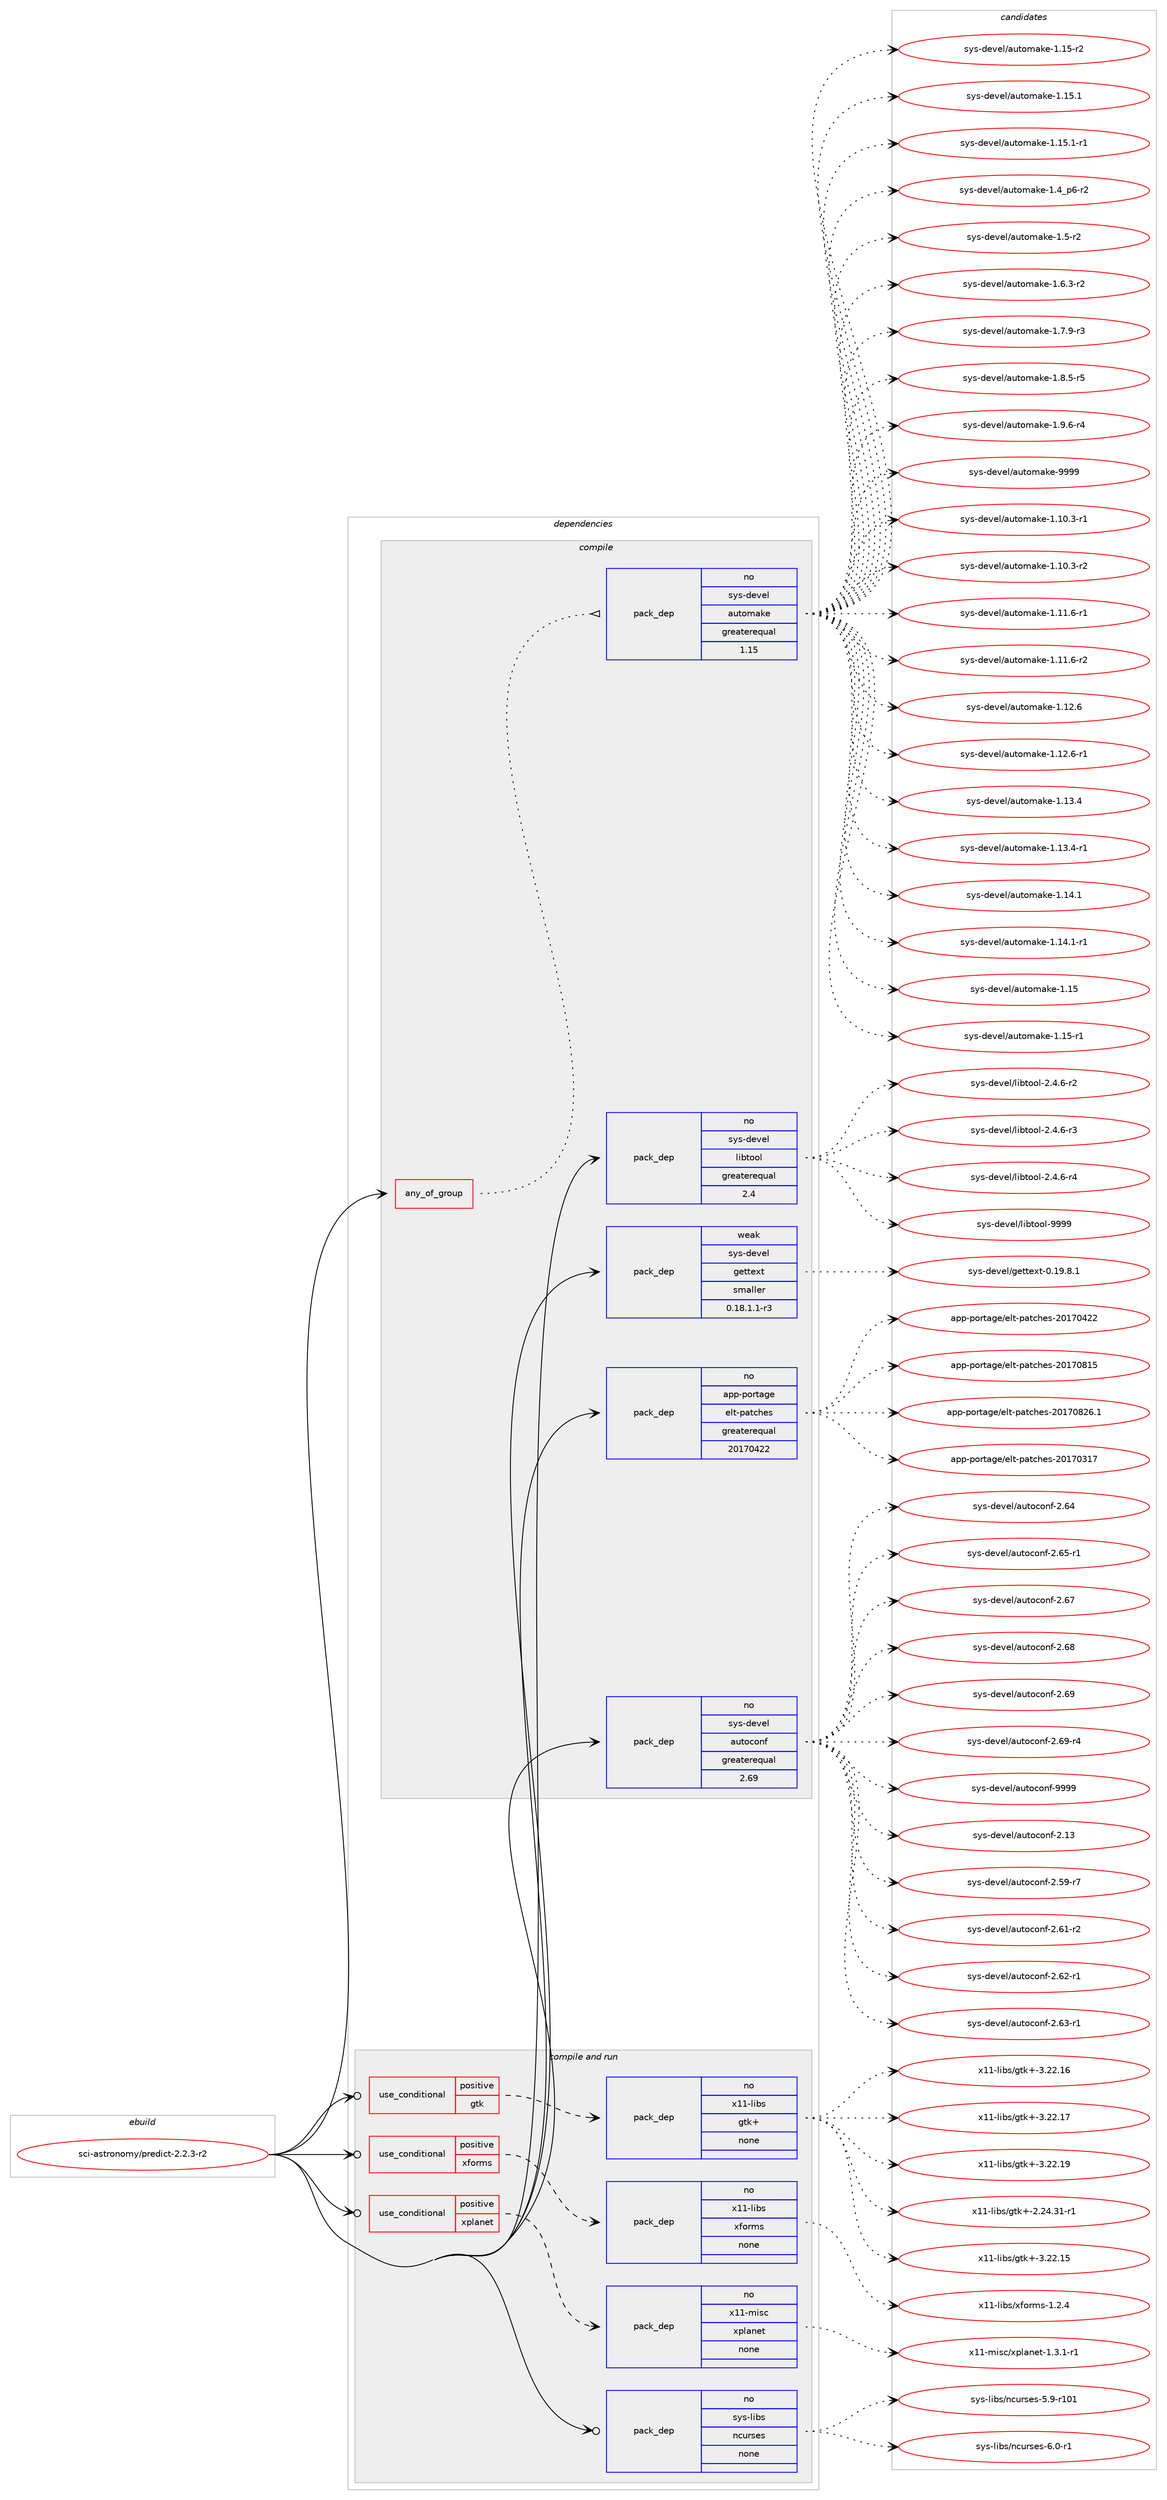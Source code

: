 digraph prolog {

# *************
# Graph options
# *************

newrank=true;
concentrate=true;
compound=true;
graph [rankdir=LR,fontname=Helvetica,fontsize=10,ranksep=1.5];#, ranksep=2.5, nodesep=0.2];
edge  [arrowhead=vee];
node  [fontname=Helvetica,fontsize=10];

# **********
# The ebuild
# **********

subgraph cluster_leftcol {
color=gray;
rank=same;
label=<<i>ebuild</i>>;
id [label="sci-astronomy/predict-2.2.3-r2", color=red, width=4, href="../sci-astronomy/predict-2.2.3-r2.svg"];
}

# ****************
# The dependencies
# ****************

subgraph cluster_midcol {
color=gray;
label=<<i>dependencies</i>>;
subgraph cluster_compile {
fillcolor="#eeeeee";
style=filled;
label=<<i>compile</i>>;
subgraph any7424 {
dependency443753 [label=<<TABLE BORDER="0" CELLBORDER="1" CELLSPACING="0" CELLPADDING="4"><TR><TD CELLPADDING="10">any_of_group</TD></TR></TABLE>>, shape=none, color=red];subgraph pack326931 {
dependency443754 [label=<<TABLE BORDER="0" CELLBORDER="1" CELLSPACING="0" CELLPADDING="4" WIDTH="220"><TR><TD ROWSPAN="6" CELLPADDING="30">pack_dep</TD></TR><TR><TD WIDTH="110">no</TD></TR><TR><TD>sys-devel</TD></TR><TR><TD>automake</TD></TR><TR><TD>greaterequal</TD></TR><TR><TD>1.15</TD></TR></TABLE>>, shape=none, color=blue];
}
dependency443753:e -> dependency443754:w [weight=20,style="dotted",arrowhead="oinv"];
}
id:e -> dependency443753:w [weight=20,style="solid",arrowhead="vee"];
subgraph pack326932 {
dependency443755 [label=<<TABLE BORDER="0" CELLBORDER="1" CELLSPACING="0" CELLPADDING="4" WIDTH="220"><TR><TD ROWSPAN="6" CELLPADDING="30">pack_dep</TD></TR><TR><TD WIDTH="110">no</TD></TR><TR><TD>app-portage</TD></TR><TR><TD>elt-patches</TD></TR><TR><TD>greaterequal</TD></TR><TR><TD>20170422</TD></TR></TABLE>>, shape=none, color=blue];
}
id:e -> dependency443755:w [weight=20,style="solid",arrowhead="vee"];
subgraph pack326933 {
dependency443756 [label=<<TABLE BORDER="0" CELLBORDER="1" CELLSPACING="0" CELLPADDING="4" WIDTH="220"><TR><TD ROWSPAN="6" CELLPADDING="30">pack_dep</TD></TR><TR><TD WIDTH="110">no</TD></TR><TR><TD>sys-devel</TD></TR><TR><TD>autoconf</TD></TR><TR><TD>greaterequal</TD></TR><TR><TD>2.69</TD></TR></TABLE>>, shape=none, color=blue];
}
id:e -> dependency443756:w [weight=20,style="solid",arrowhead="vee"];
subgraph pack326934 {
dependency443757 [label=<<TABLE BORDER="0" CELLBORDER="1" CELLSPACING="0" CELLPADDING="4" WIDTH="220"><TR><TD ROWSPAN="6" CELLPADDING="30">pack_dep</TD></TR><TR><TD WIDTH="110">no</TD></TR><TR><TD>sys-devel</TD></TR><TR><TD>libtool</TD></TR><TR><TD>greaterequal</TD></TR><TR><TD>2.4</TD></TR></TABLE>>, shape=none, color=blue];
}
id:e -> dependency443757:w [weight=20,style="solid",arrowhead="vee"];
subgraph pack326935 {
dependency443758 [label=<<TABLE BORDER="0" CELLBORDER="1" CELLSPACING="0" CELLPADDING="4" WIDTH="220"><TR><TD ROWSPAN="6" CELLPADDING="30">pack_dep</TD></TR><TR><TD WIDTH="110">weak</TD></TR><TR><TD>sys-devel</TD></TR><TR><TD>gettext</TD></TR><TR><TD>smaller</TD></TR><TR><TD>0.18.1.1-r3</TD></TR></TABLE>>, shape=none, color=blue];
}
id:e -> dependency443758:w [weight=20,style="solid",arrowhead="vee"];
}
subgraph cluster_compileandrun {
fillcolor="#eeeeee";
style=filled;
label=<<i>compile and run</i>>;
subgraph cond109159 {
dependency443759 [label=<<TABLE BORDER="0" CELLBORDER="1" CELLSPACING="0" CELLPADDING="4"><TR><TD ROWSPAN="3" CELLPADDING="10">use_conditional</TD></TR><TR><TD>positive</TD></TR><TR><TD>gtk</TD></TR></TABLE>>, shape=none, color=red];
subgraph pack326936 {
dependency443760 [label=<<TABLE BORDER="0" CELLBORDER="1" CELLSPACING="0" CELLPADDING="4" WIDTH="220"><TR><TD ROWSPAN="6" CELLPADDING="30">pack_dep</TD></TR><TR><TD WIDTH="110">no</TD></TR><TR><TD>x11-libs</TD></TR><TR><TD>gtk+</TD></TR><TR><TD>none</TD></TR><TR><TD></TD></TR></TABLE>>, shape=none, color=blue];
}
dependency443759:e -> dependency443760:w [weight=20,style="dashed",arrowhead="vee"];
}
id:e -> dependency443759:w [weight=20,style="solid",arrowhead="odotvee"];
subgraph cond109160 {
dependency443761 [label=<<TABLE BORDER="0" CELLBORDER="1" CELLSPACING="0" CELLPADDING="4"><TR><TD ROWSPAN="3" CELLPADDING="10">use_conditional</TD></TR><TR><TD>positive</TD></TR><TR><TD>xforms</TD></TR></TABLE>>, shape=none, color=red];
subgraph pack326937 {
dependency443762 [label=<<TABLE BORDER="0" CELLBORDER="1" CELLSPACING="0" CELLPADDING="4" WIDTH="220"><TR><TD ROWSPAN="6" CELLPADDING="30">pack_dep</TD></TR><TR><TD WIDTH="110">no</TD></TR><TR><TD>x11-libs</TD></TR><TR><TD>xforms</TD></TR><TR><TD>none</TD></TR><TR><TD></TD></TR></TABLE>>, shape=none, color=blue];
}
dependency443761:e -> dependency443762:w [weight=20,style="dashed",arrowhead="vee"];
}
id:e -> dependency443761:w [weight=20,style="solid",arrowhead="odotvee"];
subgraph cond109161 {
dependency443763 [label=<<TABLE BORDER="0" CELLBORDER="1" CELLSPACING="0" CELLPADDING="4"><TR><TD ROWSPAN="3" CELLPADDING="10">use_conditional</TD></TR><TR><TD>positive</TD></TR><TR><TD>xplanet</TD></TR></TABLE>>, shape=none, color=red];
subgraph pack326938 {
dependency443764 [label=<<TABLE BORDER="0" CELLBORDER="1" CELLSPACING="0" CELLPADDING="4" WIDTH="220"><TR><TD ROWSPAN="6" CELLPADDING="30">pack_dep</TD></TR><TR><TD WIDTH="110">no</TD></TR><TR><TD>x11-misc</TD></TR><TR><TD>xplanet</TD></TR><TR><TD>none</TD></TR><TR><TD></TD></TR></TABLE>>, shape=none, color=blue];
}
dependency443763:e -> dependency443764:w [weight=20,style="dashed",arrowhead="vee"];
}
id:e -> dependency443763:w [weight=20,style="solid",arrowhead="odotvee"];
subgraph pack326939 {
dependency443765 [label=<<TABLE BORDER="0" CELLBORDER="1" CELLSPACING="0" CELLPADDING="4" WIDTH="220"><TR><TD ROWSPAN="6" CELLPADDING="30">pack_dep</TD></TR><TR><TD WIDTH="110">no</TD></TR><TR><TD>sys-libs</TD></TR><TR><TD>ncurses</TD></TR><TR><TD>none</TD></TR><TR><TD></TD></TR></TABLE>>, shape=none, color=blue];
}
id:e -> dependency443765:w [weight=20,style="solid",arrowhead="odotvee"];
}
subgraph cluster_run {
fillcolor="#eeeeee";
style=filled;
label=<<i>run</i>>;
}
}

# **************
# The candidates
# **************

subgraph cluster_choices {
rank=same;
color=gray;
label=<<i>candidates</i>>;

subgraph choice326931 {
color=black;
nodesep=1;
choice11512111545100101118101108479711711611110997107101454946494846514511449 [label="sys-devel/automake-1.10.3-r1", color=red, width=4,href="../sys-devel/automake-1.10.3-r1.svg"];
choice11512111545100101118101108479711711611110997107101454946494846514511450 [label="sys-devel/automake-1.10.3-r2", color=red, width=4,href="../sys-devel/automake-1.10.3-r2.svg"];
choice11512111545100101118101108479711711611110997107101454946494946544511449 [label="sys-devel/automake-1.11.6-r1", color=red, width=4,href="../sys-devel/automake-1.11.6-r1.svg"];
choice11512111545100101118101108479711711611110997107101454946494946544511450 [label="sys-devel/automake-1.11.6-r2", color=red, width=4,href="../sys-devel/automake-1.11.6-r2.svg"];
choice1151211154510010111810110847971171161111099710710145494649504654 [label="sys-devel/automake-1.12.6", color=red, width=4,href="../sys-devel/automake-1.12.6.svg"];
choice11512111545100101118101108479711711611110997107101454946495046544511449 [label="sys-devel/automake-1.12.6-r1", color=red, width=4,href="../sys-devel/automake-1.12.6-r1.svg"];
choice1151211154510010111810110847971171161111099710710145494649514652 [label="sys-devel/automake-1.13.4", color=red, width=4,href="../sys-devel/automake-1.13.4.svg"];
choice11512111545100101118101108479711711611110997107101454946495146524511449 [label="sys-devel/automake-1.13.4-r1", color=red, width=4,href="../sys-devel/automake-1.13.4-r1.svg"];
choice1151211154510010111810110847971171161111099710710145494649524649 [label="sys-devel/automake-1.14.1", color=red, width=4,href="../sys-devel/automake-1.14.1.svg"];
choice11512111545100101118101108479711711611110997107101454946495246494511449 [label="sys-devel/automake-1.14.1-r1", color=red, width=4,href="../sys-devel/automake-1.14.1-r1.svg"];
choice115121115451001011181011084797117116111109971071014549464953 [label="sys-devel/automake-1.15", color=red, width=4,href="../sys-devel/automake-1.15.svg"];
choice1151211154510010111810110847971171161111099710710145494649534511449 [label="sys-devel/automake-1.15-r1", color=red, width=4,href="../sys-devel/automake-1.15-r1.svg"];
choice1151211154510010111810110847971171161111099710710145494649534511450 [label="sys-devel/automake-1.15-r2", color=red, width=4,href="../sys-devel/automake-1.15-r2.svg"];
choice1151211154510010111810110847971171161111099710710145494649534649 [label="sys-devel/automake-1.15.1", color=red, width=4,href="../sys-devel/automake-1.15.1.svg"];
choice11512111545100101118101108479711711611110997107101454946495346494511449 [label="sys-devel/automake-1.15.1-r1", color=red, width=4,href="../sys-devel/automake-1.15.1-r1.svg"];
choice115121115451001011181011084797117116111109971071014549465295112544511450 [label="sys-devel/automake-1.4_p6-r2", color=red, width=4,href="../sys-devel/automake-1.4_p6-r2.svg"];
choice11512111545100101118101108479711711611110997107101454946534511450 [label="sys-devel/automake-1.5-r2", color=red, width=4,href="../sys-devel/automake-1.5-r2.svg"];
choice115121115451001011181011084797117116111109971071014549465446514511450 [label="sys-devel/automake-1.6.3-r2", color=red, width=4,href="../sys-devel/automake-1.6.3-r2.svg"];
choice115121115451001011181011084797117116111109971071014549465546574511451 [label="sys-devel/automake-1.7.9-r3", color=red, width=4,href="../sys-devel/automake-1.7.9-r3.svg"];
choice115121115451001011181011084797117116111109971071014549465646534511453 [label="sys-devel/automake-1.8.5-r5", color=red, width=4,href="../sys-devel/automake-1.8.5-r5.svg"];
choice115121115451001011181011084797117116111109971071014549465746544511452 [label="sys-devel/automake-1.9.6-r4", color=red, width=4,href="../sys-devel/automake-1.9.6-r4.svg"];
choice115121115451001011181011084797117116111109971071014557575757 [label="sys-devel/automake-9999", color=red, width=4,href="../sys-devel/automake-9999.svg"];
dependency443754:e -> choice11512111545100101118101108479711711611110997107101454946494846514511449:w [style=dotted,weight="100"];
dependency443754:e -> choice11512111545100101118101108479711711611110997107101454946494846514511450:w [style=dotted,weight="100"];
dependency443754:e -> choice11512111545100101118101108479711711611110997107101454946494946544511449:w [style=dotted,weight="100"];
dependency443754:e -> choice11512111545100101118101108479711711611110997107101454946494946544511450:w [style=dotted,weight="100"];
dependency443754:e -> choice1151211154510010111810110847971171161111099710710145494649504654:w [style=dotted,weight="100"];
dependency443754:e -> choice11512111545100101118101108479711711611110997107101454946495046544511449:w [style=dotted,weight="100"];
dependency443754:e -> choice1151211154510010111810110847971171161111099710710145494649514652:w [style=dotted,weight="100"];
dependency443754:e -> choice11512111545100101118101108479711711611110997107101454946495146524511449:w [style=dotted,weight="100"];
dependency443754:e -> choice1151211154510010111810110847971171161111099710710145494649524649:w [style=dotted,weight="100"];
dependency443754:e -> choice11512111545100101118101108479711711611110997107101454946495246494511449:w [style=dotted,weight="100"];
dependency443754:e -> choice115121115451001011181011084797117116111109971071014549464953:w [style=dotted,weight="100"];
dependency443754:e -> choice1151211154510010111810110847971171161111099710710145494649534511449:w [style=dotted,weight="100"];
dependency443754:e -> choice1151211154510010111810110847971171161111099710710145494649534511450:w [style=dotted,weight="100"];
dependency443754:e -> choice1151211154510010111810110847971171161111099710710145494649534649:w [style=dotted,weight="100"];
dependency443754:e -> choice11512111545100101118101108479711711611110997107101454946495346494511449:w [style=dotted,weight="100"];
dependency443754:e -> choice115121115451001011181011084797117116111109971071014549465295112544511450:w [style=dotted,weight="100"];
dependency443754:e -> choice11512111545100101118101108479711711611110997107101454946534511450:w [style=dotted,weight="100"];
dependency443754:e -> choice115121115451001011181011084797117116111109971071014549465446514511450:w [style=dotted,weight="100"];
dependency443754:e -> choice115121115451001011181011084797117116111109971071014549465546574511451:w [style=dotted,weight="100"];
dependency443754:e -> choice115121115451001011181011084797117116111109971071014549465646534511453:w [style=dotted,weight="100"];
dependency443754:e -> choice115121115451001011181011084797117116111109971071014549465746544511452:w [style=dotted,weight="100"];
dependency443754:e -> choice115121115451001011181011084797117116111109971071014557575757:w [style=dotted,weight="100"];
}
subgraph choice326932 {
color=black;
nodesep=1;
choice97112112451121111141169710310147101108116451129711699104101115455048495548514955 [label="app-portage/elt-patches-20170317", color=red, width=4,href="../app-portage/elt-patches-20170317.svg"];
choice97112112451121111141169710310147101108116451129711699104101115455048495548525050 [label="app-portage/elt-patches-20170422", color=red, width=4,href="../app-portage/elt-patches-20170422.svg"];
choice97112112451121111141169710310147101108116451129711699104101115455048495548564953 [label="app-portage/elt-patches-20170815", color=red, width=4,href="../app-portage/elt-patches-20170815.svg"];
choice971121124511211111411697103101471011081164511297116991041011154550484955485650544649 [label="app-portage/elt-patches-20170826.1", color=red, width=4,href="../app-portage/elt-patches-20170826.1.svg"];
dependency443755:e -> choice97112112451121111141169710310147101108116451129711699104101115455048495548514955:w [style=dotted,weight="100"];
dependency443755:e -> choice97112112451121111141169710310147101108116451129711699104101115455048495548525050:w [style=dotted,weight="100"];
dependency443755:e -> choice97112112451121111141169710310147101108116451129711699104101115455048495548564953:w [style=dotted,weight="100"];
dependency443755:e -> choice971121124511211111411697103101471011081164511297116991041011154550484955485650544649:w [style=dotted,weight="100"];
}
subgraph choice326933 {
color=black;
nodesep=1;
choice115121115451001011181011084797117116111991111101024550464951 [label="sys-devel/autoconf-2.13", color=red, width=4,href="../sys-devel/autoconf-2.13.svg"];
choice1151211154510010111810110847971171161119911111010245504653574511455 [label="sys-devel/autoconf-2.59-r7", color=red, width=4,href="../sys-devel/autoconf-2.59-r7.svg"];
choice1151211154510010111810110847971171161119911111010245504654494511450 [label="sys-devel/autoconf-2.61-r2", color=red, width=4,href="../sys-devel/autoconf-2.61-r2.svg"];
choice1151211154510010111810110847971171161119911111010245504654504511449 [label="sys-devel/autoconf-2.62-r1", color=red, width=4,href="../sys-devel/autoconf-2.62-r1.svg"];
choice1151211154510010111810110847971171161119911111010245504654514511449 [label="sys-devel/autoconf-2.63-r1", color=red, width=4,href="../sys-devel/autoconf-2.63-r1.svg"];
choice115121115451001011181011084797117116111991111101024550465452 [label="sys-devel/autoconf-2.64", color=red, width=4,href="../sys-devel/autoconf-2.64.svg"];
choice1151211154510010111810110847971171161119911111010245504654534511449 [label="sys-devel/autoconf-2.65-r1", color=red, width=4,href="../sys-devel/autoconf-2.65-r1.svg"];
choice115121115451001011181011084797117116111991111101024550465455 [label="sys-devel/autoconf-2.67", color=red, width=4,href="../sys-devel/autoconf-2.67.svg"];
choice115121115451001011181011084797117116111991111101024550465456 [label="sys-devel/autoconf-2.68", color=red, width=4,href="../sys-devel/autoconf-2.68.svg"];
choice115121115451001011181011084797117116111991111101024550465457 [label="sys-devel/autoconf-2.69", color=red, width=4,href="../sys-devel/autoconf-2.69.svg"];
choice1151211154510010111810110847971171161119911111010245504654574511452 [label="sys-devel/autoconf-2.69-r4", color=red, width=4,href="../sys-devel/autoconf-2.69-r4.svg"];
choice115121115451001011181011084797117116111991111101024557575757 [label="sys-devel/autoconf-9999", color=red, width=4,href="../sys-devel/autoconf-9999.svg"];
dependency443756:e -> choice115121115451001011181011084797117116111991111101024550464951:w [style=dotted,weight="100"];
dependency443756:e -> choice1151211154510010111810110847971171161119911111010245504653574511455:w [style=dotted,weight="100"];
dependency443756:e -> choice1151211154510010111810110847971171161119911111010245504654494511450:w [style=dotted,weight="100"];
dependency443756:e -> choice1151211154510010111810110847971171161119911111010245504654504511449:w [style=dotted,weight="100"];
dependency443756:e -> choice1151211154510010111810110847971171161119911111010245504654514511449:w [style=dotted,weight="100"];
dependency443756:e -> choice115121115451001011181011084797117116111991111101024550465452:w [style=dotted,weight="100"];
dependency443756:e -> choice1151211154510010111810110847971171161119911111010245504654534511449:w [style=dotted,weight="100"];
dependency443756:e -> choice115121115451001011181011084797117116111991111101024550465455:w [style=dotted,weight="100"];
dependency443756:e -> choice115121115451001011181011084797117116111991111101024550465456:w [style=dotted,weight="100"];
dependency443756:e -> choice115121115451001011181011084797117116111991111101024550465457:w [style=dotted,weight="100"];
dependency443756:e -> choice1151211154510010111810110847971171161119911111010245504654574511452:w [style=dotted,weight="100"];
dependency443756:e -> choice115121115451001011181011084797117116111991111101024557575757:w [style=dotted,weight="100"];
}
subgraph choice326934 {
color=black;
nodesep=1;
choice1151211154510010111810110847108105981161111111084550465246544511450 [label="sys-devel/libtool-2.4.6-r2", color=red, width=4,href="../sys-devel/libtool-2.4.6-r2.svg"];
choice1151211154510010111810110847108105981161111111084550465246544511451 [label="sys-devel/libtool-2.4.6-r3", color=red, width=4,href="../sys-devel/libtool-2.4.6-r3.svg"];
choice1151211154510010111810110847108105981161111111084550465246544511452 [label="sys-devel/libtool-2.4.6-r4", color=red, width=4,href="../sys-devel/libtool-2.4.6-r4.svg"];
choice1151211154510010111810110847108105981161111111084557575757 [label="sys-devel/libtool-9999", color=red, width=4,href="../sys-devel/libtool-9999.svg"];
dependency443757:e -> choice1151211154510010111810110847108105981161111111084550465246544511450:w [style=dotted,weight="100"];
dependency443757:e -> choice1151211154510010111810110847108105981161111111084550465246544511451:w [style=dotted,weight="100"];
dependency443757:e -> choice1151211154510010111810110847108105981161111111084550465246544511452:w [style=dotted,weight="100"];
dependency443757:e -> choice1151211154510010111810110847108105981161111111084557575757:w [style=dotted,weight="100"];
}
subgraph choice326935 {
color=black;
nodesep=1;
choice1151211154510010111810110847103101116116101120116454846495746564649 [label="sys-devel/gettext-0.19.8.1", color=red, width=4,href="../sys-devel/gettext-0.19.8.1.svg"];
dependency443758:e -> choice1151211154510010111810110847103101116116101120116454846495746564649:w [style=dotted,weight="100"];
}
subgraph choice326936 {
color=black;
nodesep=1;
choice12049494510810598115471031161074345504650524651494511449 [label="x11-libs/gtk+-2.24.31-r1", color=red, width=4,href="../x11-libs/gtk+-2.24.31-r1.svg"];
choice1204949451081059811547103116107434551465050464953 [label="x11-libs/gtk+-3.22.15", color=red, width=4,href="../x11-libs/gtk+-3.22.15.svg"];
choice1204949451081059811547103116107434551465050464954 [label="x11-libs/gtk+-3.22.16", color=red, width=4,href="../x11-libs/gtk+-3.22.16.svg"];
choice1204949451081059811547103116107434551465050464955 [label="x11-libs/gtk+-3.22.17", color=red, width=4,href="../x11-libs/gtk+-3.22.17.svg"];
choice1204949451081059811547103116107434551465050464957 [label="x11-libs/gtk+-3.22.19", color=red, width=4,href="../x11-libs/gtk+-3.22.19.svg"];
dependency443760:e -> choice12049494510810598115471031161074345504650524651494511449:w [style=dotted,weight="100"];
dependency443760:e -> choice1204949451081059811547103116107434551465050464953:w [style=dotted,weight="100"];
dependency443760:e -> choice1204949451081059811547103116107434551465050464954:w [style=dotted,weight="100"];
dependency443760:e -> choice1204949451081059811547103116107434551465050464955:w [style=dotted,weight="100"];
dependency443760:e -> choice1204949451081059811547103116107434551465050464957:w [style=dotted,weight="100"];
}
subgraph choice326937 {
color=black;
nodesep=1;
choice1204949451081059811547120102111114109115454946504652 [label="x11-libs/xforms-1.2.4", color=red, width=4,href="../x11-libs/xforms-1.2.4.svg"];
dependency443762:e -> choice1204949451081059811547120102111114109115454946504652:w [style=dotted,weight="100"];
}
subgraph choice326938 {
color=black;
nodesep=1;
choice1204949451091051159947120112108971101011164549465146494511449 [label="x11-misc/xplanet-1.3.1-r1", color=red, width=4,href="../x11-misc/xplanet-1.3.1-r1.svg"];
dependency443764:e -> choice1204949451091051159947120112108971101011164549465146494511449:w [style=dotted,weight="100"];
}
subgraph choice326939 {
color=black;
nodesep=1;
choice115121115451081059811547110991171141151011154553465745114494849 [label="sys-libs/ncurses-5.9-r101", color=red, width=4,href="../sys-libs/ncurses-5.9-r101.svg"];
choice11512111545108105981154711099117114115101115455446484511449 [label="sys-libs/ncurses-6.0-r1", color=red, width=4,href="../sys-libs/ncurses-6.0-r1.svg"];
dependency443765:e -> choice115121115451081059811547110991171141151011154553465745114494849:w [style=dotted,weight="100"];
dependency443765:e -> choice11512111545108105981154711099117114115101115455446484511449:w [style=dotted,weight="100"];
}
}

}
